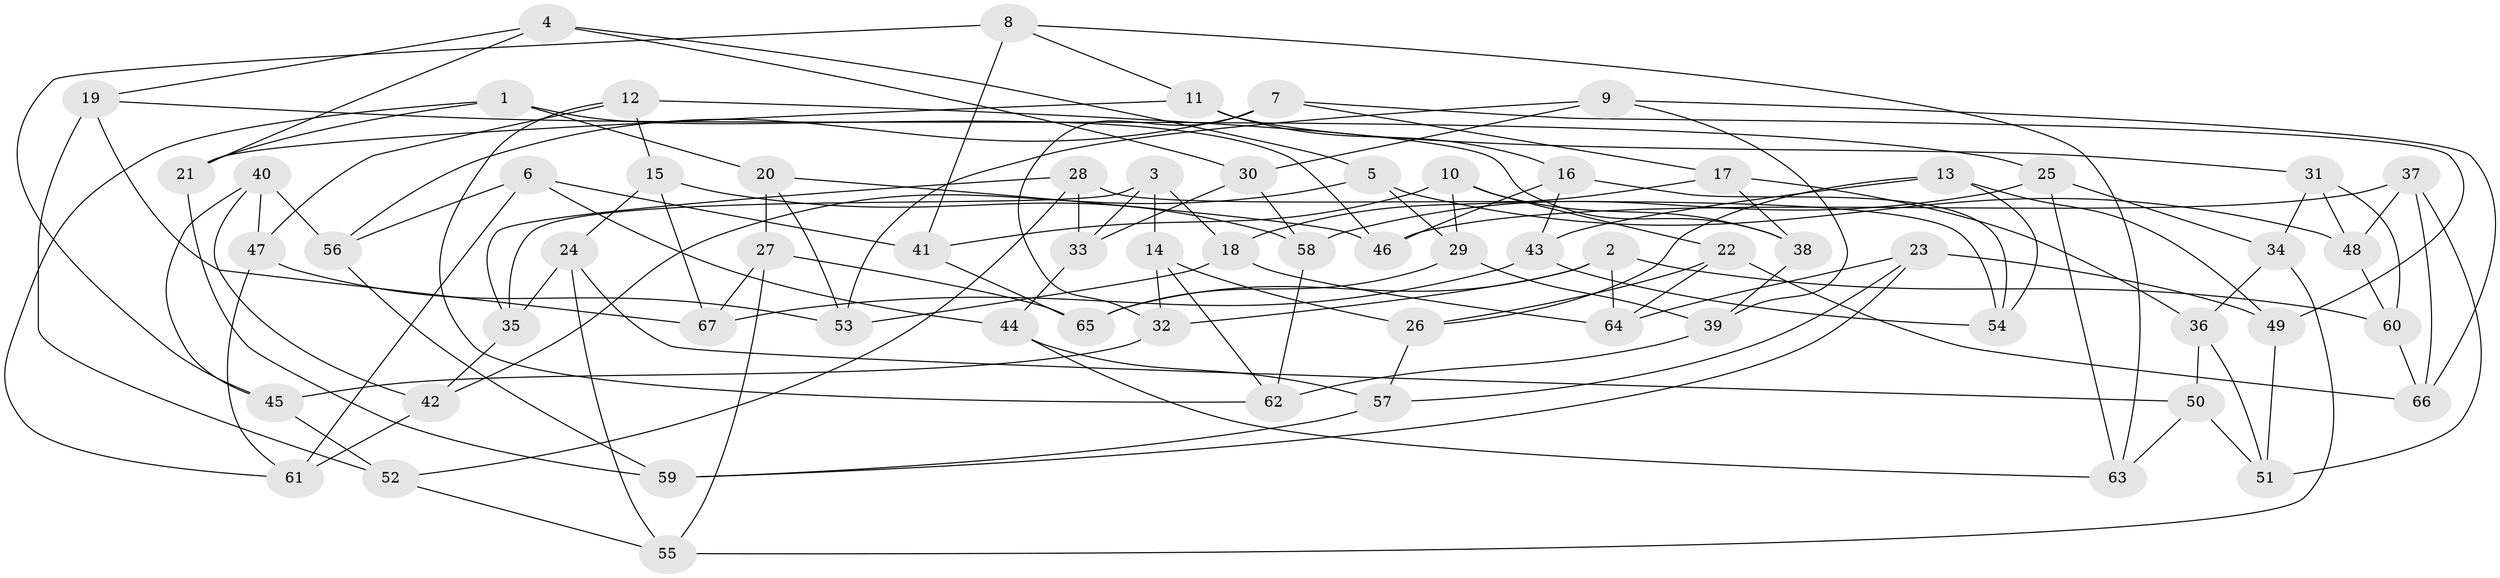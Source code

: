 // coarse degree distribution, {6: 0.23076923076923078, 7: 0.19230769230769232, 4: 0.3076923076923077, 10: 0.07692307692307693, 5: 0.11538461538461539, 8: 0.07692307692307693}
// Generated by graph-tools (version 1.1) at 2025/21/03/04/25 18:21:02]
// undirected, 67 vertices, 134 edges
graph export_dot {
graph [start="1"]
  node [color=gray90,style=filled];
  1;
  2;
  3;
  4;
  5;
  6;
  7;
  8;
  9;
  10;
  11;
  12;
  13;
  14;
  15;
  16;
  17;
  18;
  19;
  20;
  21;
  22;
  23;
  24;
  25;
  26;
  27;
  28;
  29;
  30;
  31;
  32;
  33;
  34;
  35;
  36;
  37;
  38;
  39;
  40;
  41;
  42;
  43;
  44;
  45;
  46;
  47;
  48;
  49;
  50;
  51;
  52;
  53;
  54;
  55;
  56;
  57;
  58;
  59;
  60;
  61;
  62;
  63;
  64;
  65;
  66;
  67;
  1 -- 61;
  1 -- 20;
  1 -- 46;
  1 -- 21;
  2 -- 60;
  2 -- 65;
  2 -- 64;
  2 -- 32;
  3 -- 33;
  3 -- 18;
  3 -- 14;
  3 -- 35;
  4 -- 30;
  4 -- 21;
  4 -- 19;
  4 -- 5;
  5 -- 48;
  5 -- 42;
  5 -- 29;
  6 -- 61;
  6 -- 44;
  6 -- 41;
  6 -- 56;
  7 -- 32;
  7 -- 17;
  7 -- 56;
  7 -- 49;
  8 -- 41;
  8 -- 63;
  8 -- 11;
  8 -- 45;
  9 -- 30;
  9 -- 66;
  9 -- 53;
  9 -- 39;
  10 -- 41;
  10 -- 29;
  10 -- 38;
  10 -- 22;
  11 -- 16;
  11 -- 31;
  11 -- 21;
  12 -- 38;
  12 -- 15;
  12 -- 47;
  12 -- 62;
  13 -- 43;
  13 -- 54;
  13 -- 26;
  13 -- 49;
  14 -- 26;
  14 -- 62;
  14 -- 32;
  15 -- 67;
  15 -- 58;
  15 -- 24;
  16 -- 54;
  16 -- 43;
  16 -- 46;
  17 -- 18;
  17 -- 38;
  17 -- 36;
  18 -- 64;
  18 -- 53;
  19 -- 25;
  19 -- 52;
  19 -- 67;
  20 -- 53;
  20 -- 46;
  20 -- 27;
  21 -- 59;
  22 -- 66;
  22 -- 64;
  22 -- 26;
  23 -- 64;
  23 -- 59;
  23 -- 57;
  23 -- 49;
  24 -- 35;
  24 -- 50;
  24 -- 55;
  25 -- 58;
  25 -- 63;
  25 -- 34;
  26 -- 57;
  27 -- 55;
  27 -- 65;
  27 -- 67;
  28 -- 33;
  28 -- 52;
  28 -- 54;
  28 -- 35;
  29 -- 65;
  29 -- 39;
  30 -- 58;
  30 -- 33;
  31 -- 34;
  31 -- 60;
  31 -- 48;
  32 -- 45;
  33 -- 44;
  34 -- 36;
  34 -- 55;
  35 -- 42;
  36 -- 51;
  36 -- 50;
  37 -- 46;
  37 -- 51;
  37 -- 48;
  37 -- 66;
  38 -- 39;
  39 -- 62;
  40 -- 42;
  40 -- 56;
  40 -- 47;
  40 -- 45;
  41 -- 65;
  42 -- 61;
  43 -- 54;
  43 -- 67;
  44 -- 63;
  44 -- 57;
  45 -- 52;
  47 -- 53;
  47 -- 61;
  48 -- 60;
  49 -- 51;
  50 -- 63;
  50 -- 51;
  52 -- 55;
  56 -- 59;
  57 -- 59;
  58 -- 62;
  60 -- 66;
}
